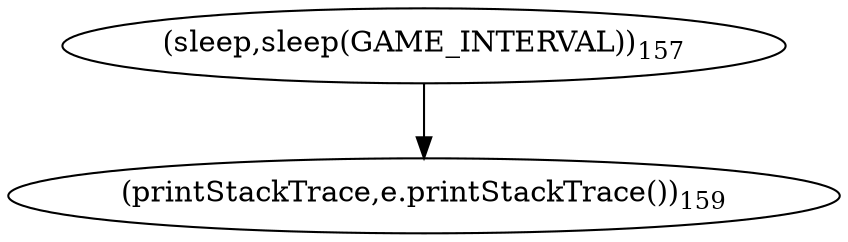 digraph "run" {  
"982" [label = <(sleep,sleep(GAME_INTERVAL))<SUB>157</SUB>> ]
"987" [label = <(printStackTrace,e.printStackTrace())<SUB>159</SUB>> ]
  "982" -> "987" 
}
